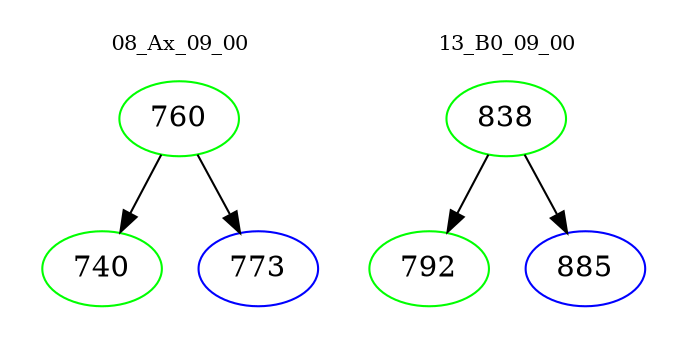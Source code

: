 digraph{
subgraph cluster_0 {
color = white
label = "08_Ax_09_00";
fontsize=10;
T0_760 [label="760", color="green"]
T0_760 -> T0_740 [color="black"]
T0_740 [label="740", color="green"]
T0_760 -> T0_773 [color="black"]
T0_773 [label="773", color="blue"]
}
subgraph cluster_1 {
color = white
label = "13_B0_09_00";
fontsize=10;
T1_838 [label="838", color="green"]
T1_838 -> T1_792 [color="black"]
T1_792 [label="792", color="green"]
T1_838 -> T1_885 [color="black"]
T1_885 [label="885", color="blue"]
}
}
